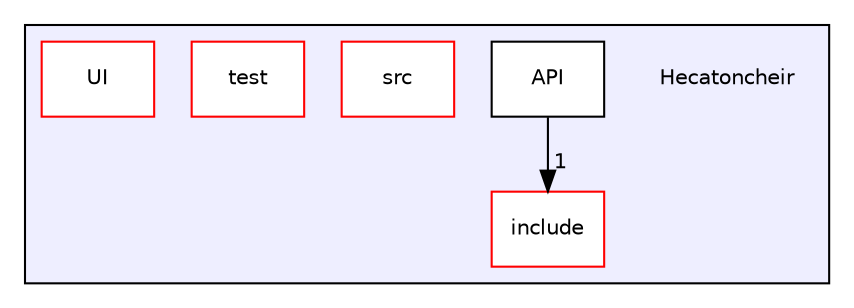 digraph "Hecatoncheir" {
  bgcolor=transparent;
  compound=true
  node [ fontsize="10", fontname="Helvetica"];
  edge [ labelfontsize="10", labelfontname="Helvetica"];
  subgraph clusterdir_4ed3ad63b30c253574b324ff5f42466b {
    graph [ bgcolor="#eeeeff", pencolor="black", label="" URL="dir_4ed3ad63b30c253574b324ff5f42466b.html"];
    dir_4ed3ad63b30c253574b324ff5f42466b [shape=plaintext label="Hecatoncheir"];
  dir_9306b3e756a960b5d0adb268e02d24ac [shape=box label="API" fillcolor="white" style="filled" URL="dir_9306b3e756a960b5d0adb268e02d24ac.html"];
  dir_5ba9491db216b99c75748e8ea468c4d7 [shape=box label="include" fillcolor="white" style="filled" color="red" URL="dir_5ba9491db216b99c75748e8ea468c4d7.html"];
  dir_a8c530d555bc9e00098ec6f28a9865dc [shape=box label="src" fillcolor="white" style="filled" color="red" URL="dir_a8c530d555bc9e00098ec6f28a9865dc.html"];
  dir_242f8fd166d87fe48fd10b12e50fc909 [shape=box label="test" fillcolor="white" style="filled" color="red" URL="dir_242f8fd166d87fe48fd10b12e50fc909.html"];
  dir_04c745e8530315b05420261127c43ffc [shape=box label="UI" fillcolor="white" style="filled" color="red" URL="dir_04c745e8530315b05420261127c43ffc.html"];
  }
  dir_9306b3e756a960b5d0adb268e02d24ac->dir_5ba9491db216b99c75748e8ea468c4d7 [headlabel="1", labeldistance=1.5 headhref="dir_000001_000003.html"];
}
